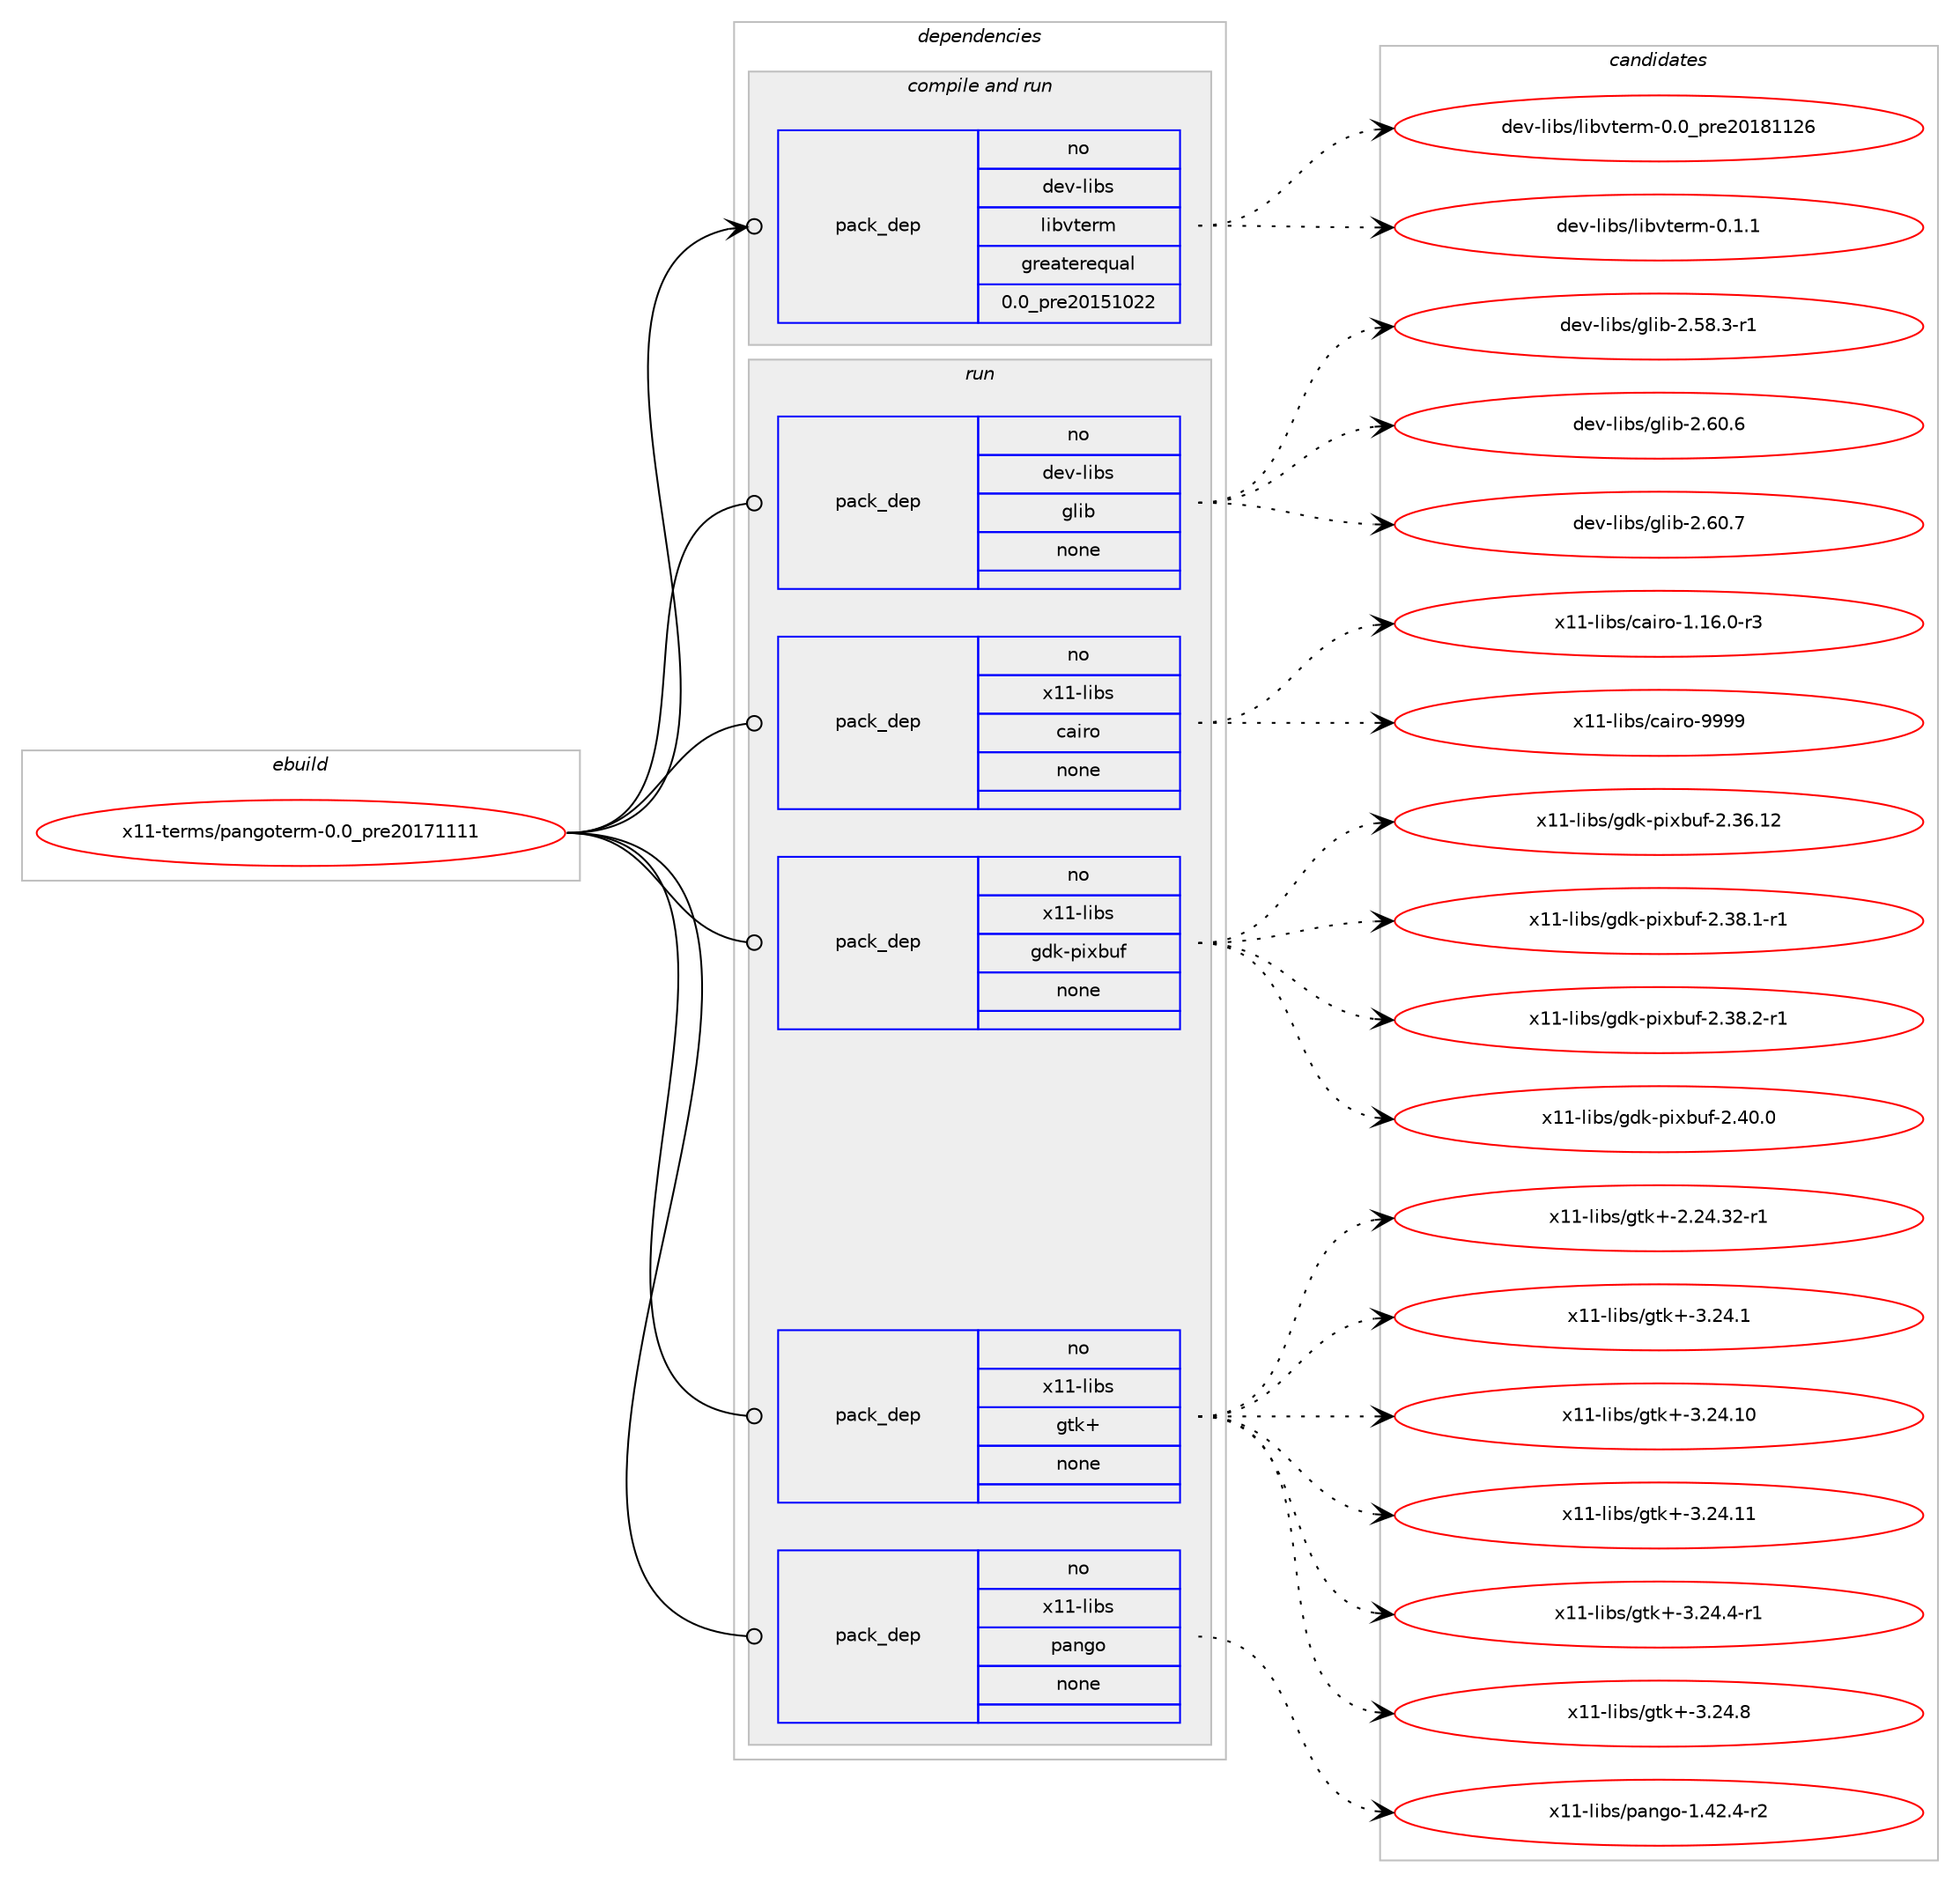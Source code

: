 digraph prolog {

# *************
# Graph options
# *************

newrank=true;
concentrate=true;
compound=true;
graph [rankdir=LR,fontname=Helvetica,fontsize=10,ranksep=1.5];#, ranksep=2.5, nodesep=0.2];
edge  [arrowhead=vee];
node  [fontname=Helvetica,fontsize=10];

# **********
# The ebuild
# **********

subgraph cluster_leftcol {
color=gray;
rank=same;
label=<<i>ebuild</i>>;
id [label="x11-terms/pangoterm-0.0_pre20171111", color=red, width=4, href="../x11-terms/pangoterm-0.0_pre20171111.svg"];
}

# ****************
# The dependencies
# ****************

subgraph cluster_midcol {
color=gray;
label=<<i>dependencies</i>>;
subgraph cluster_compile {
fillcolor="#eeeeee";
style=filled;
label=<<i>compile</i>>;
}
subgraph cluster_compileandrun {
fillcolor="#eeeeee";
style=filled;
label=<<i>compile and run</i>>;
subgraph pack687040 {
dependency924181 [label=<<TABLE BORDER="0" CELLBORDER="1" CELLSPACING="0" CELLPADDING="4" WIDTH="220"><TR><TD ROWSPAN="6" CELLPADDING="30">pack_dep</TD></TR><TR><TD WIDTH="110">no</TD></TR><TR><TD>dev-libs</TD></TR><TR><TD>libvterm</TD></TR><TR><TD>greaterequal</TD></TR><TR><TD>0.0_pre20151022</TD></TR></TABLE>>, shape=none, color=blue];
}
id:e -> dependency924181:w [weight=20,style="solid",arrowhead="odotvee"];
}
subgraph cluster_run {
fillcolor="#eeeeee";
style=filled;
label=<<i>run</i>>;
subgraph pack687041 {
dependency924182 [label=<<TABLE BORDER="0" CELLBORDER="1" CELLSPACING="0" CELLPADDING="4" WIDTH="220"><TR><TD ROWSPAN="6" CELLPADDING="30">pack_dep</TD></TR><TR><TD WIDTH="110">no</TD></TR><TR><TD>dev-libs</TD></TR><TR><TD>glib</TD></TR><TR><TD>none</TD></TR><TR><TD></TD></TR></TABLE>>, shape=none, color=blue];
}
id:e -> dependency924182:w [weight=20,style="solid",arrowhead="odot"];
subgraph pack687042 {
dependency924183 [label=<<TABLE BORDER="0" CELLBORDER="1" CELLSPACING="0" CELLPADDING="4" WIDTH="220"><TR><TD ROWSPAN="6" CELLPADDING="30">pack_dep</TD></TR><TR><TD WIDTH="110">no</TD></TR><TR><TD>x11-libs</TD></TR><TR><TD>cairo</TD></TR><TR><TD>none</TD></TR><TR><TD></TD></TR></TABLE>>, shape=none, color=blue];
}
id:e -> dependency924183:w [weight=20,style="solid",arrowhead="odot"];
subgraph pack687043 {
dependency924184 [label=<<TABLE BORDER="0" CELLBORDER="1" CELLSPACING="0" CELLPADDING="4" WIDTH="220"><TR><TD ROWSPAN="6" CELLPADDING="30">pack_dep</TD></TR><TR><TD WIDTH="110">no</TD></TR><TR><TD>x11-libs</TD></TR><TR><TD>gdk-pixbuf</TD></TR><TR><TD>none</TD></TR><TR><TD></TD></TR></TABLE>>, shape=none, color=blue];
}
id:e -> dependency924184:w [weight=20,style="solid",arrowhead="odot"];
subgraph pack687044 {
dependency924185 [label=<<TABLE BORDER="0" CELLBORDER="1" CELLSPACING="0" CELLPADDING="4" WIDTH="220"><TR><TD ROWSPAN="6" CELLPADDING="30">pack_dep</TD></TR><TR><TD WIDTH="110">no</TD></TR><TR><TD>x11-libs</TD></TR><TR><TD>gtk+</TD></TR><TR><TD>none</TD></TR><TR><TD></TD></TR></TABLE>>, shape=none, color=blue];
}
id:e -> dependency924185:w [weight=20,style="solid",arrowhead="odot"];
subgraph pack687045 {
dependency924186 [label=<<TABLE BORDER="0" CELLBORDER="1" CELLSPACING="0" CELLPADDING="4" WIDTH="220"><TR><TD ROWSPAN="6" CELLPADDING="30">pack_dep</TD></TR><TR><TD WIDTH="110">no</TD></TR><TR><TD>x11-libs</TD></TR><TR><TD>pango</TD></TR><TR><TD>none</TD></TR><TR><TD></TD></TR></TABLE>>, shape=none, color=blue];
}
id:e -> dependency924186:w [weight=20,style="solid",arrowhead="odot"];
}
}

# **************
# The candidates
# **************

subgraph cluster_choices {
rank=same;
color=gray;
label=<<i>candidates</i>>;

subgraph choice687040 {
color=black;
nodesep=1;
choice1001011184510810598115471081059811811610111410945484648951121141015048495649495054 [label="dev-libs/libvterm-0.0_pre20181126", color=red, width=4,href="../dev-libs/libvterm-0.0_pre20181126.svg"];
choice10010111845108105981154710810598118116101114109454846494649 [label="dev-libs/libvterm-0.1.1", color=red, width=4,href="../dev-libs/libvterm-0.1.1.svg"];
dependency924181:e -> choice1001011184510810598115471081059811811610111410945484648951121141015048495649495054:w [style=dotted,weight="100"];
dependency924181:e -> choice10010111845108105981154710810598118116101114109454846494649:w [style=dotted,weight="100"];
}
subgraph choice687041 {
color=black;
nodesep=1;
choice10010111845108105981154710310810598455046535646514511449 [label="dev-libs/glib-2.58.3-r1", color=red, width=4,href="../dev-libs/glib-2.58.3-r1.svg"];
choice1001011184510810598115471031081059845504654484654 [label="dev-libs/glib-2.60.6", color=red, width=4,href="../dev-libs/glib-2.60.6.svg"];
choice1001011184510810598115471031081059845504654484655 [label="dev-libs/glib-2.60.7", color=red, width=4,href="../dev-libs/glib-2.60.7.svg"];
dependency924182:e -> choice10010111845108105981154710310810598455046535646514511449:w [style=dotted,weight="100"];
dependency924182:e -> choice1001011184510810598115471031081059845504654484654:w [style=dotted,weight="100"];
dependency924182:e -> choice1001011184510810598115471031081059845504654484655:w [style=dotted,weight="100"];
}
subgraph choice687042 {
color=black;
nodesep=1;
choice12049494510810598115479997105114111454946495446484511451 [label="x11-libs/cairo-1.16.0-r3", color=red, width=4,href="../x11-libs/cairo-1.16.0-r3.svg"];
choice120494945108105981154799971051141114557575757 [label="x11-libs/cairo-9999", color=red, width=4,href="../x11-libs/cairo-9999.svg"];
dependency924183:e -> choice12049494510810598115479997105114111454946495446484511451:w [style=dotted,weight="100"];
dependency924183:e -> choice120494945108105981154799971051141114557575757:w [style=dotted,weight="100"];
}
subgraph choice687043 {
color=black;
nodesep=1;
choice120494945108105981154710310010745112105120981171024550465154464950 [label="x11-libs/gdk-pixbuf-2.36.12", color=red, width=4,href="../x11-libs/gdk-pixbuf-2.36.12.svg"];
choice12049494510810598115471031001074511210512098117102455046515646494511449 [label="x11-libs/gdk-pixbuf-2.38.1-r1", color=red, width=4,href="../x11-libs/gdk-pixbuf-2.38.1-r1.svg"];
choice12049494510810598115471031001074511210512098117102455046515646504511449 [label="x11-libs/gdk-pixbuf-2.38.2-r1", color=red, width=4,href="../x11-libs/gdk-pixbuf-2.38.2-r1.svg"];
choice1204949451081059811547103100107451121051209811710245504652484648 [label="x11-libs/gdk-pixbuf-2.40.0", color=red, width=4,href="../x11-libs/gdk-pixbuf-2.40.0.svg"];
dependency924184:e -> choice120494945108105981154710310010745112105120981171024550465154464950:w [style=dotted,weight="100"];
dependency924184:e -> choice12049494510810598115471031001074511210512098117102455046515646494511449:w [style=dotted,weight="100"];
dependency924184:e -> choice12049494510810598115471031001074511210512098117102455046515646504511449:w [style=dotted,weight="100"];
dependency924184:e -> choice1204949451081059811547103100107451121051209811710245504652484648:w [style=dotted,weight="100"];
}
subgraph choice687044 {
color=black;
nodesep=1;
choice12049494510810598115471031161074345504650524651504511449 [label="x11-libs/gtk+-2.24.32-r1", color=red, width=4,href="../x11-libs/gtk+-2.24.32-r1.svg"];
choice12049494510810598115471031161074345514650524649 [label="x11-libs/gtk+-3.24.1", color=red, width=4,href="../x11-libs/gtk+-3.24.1.svg"];
choice1204949451081059811547103116107434551465052464948 [label="x11-libs/gtk+-3.24.10", color=red, width=4,href="../x11-libs/gtk+-3.24.10.svg"];
choice1204949451081059811547103116107434551465052464949 [label="x11-libs/gtk+-3.24.11", color=red, width=4,href="../x11-libs/gtk+-3.24.11.svg"];
choice120494945108105981154710311610743455146505246524511449 [label="x11-libs/gtk+-3.24.4-r1", color=red, width=4,href="../x11-libs/gtk+-3.24.4-r1.svg"];
choice12049494510810598115471031161074345514650524656 [label="x11-libs/gtk+-3.24.8", color=red, width=4,href="../x11-libs/gtk+-3.24.8.svg"];
dependency924185:e -> choice12049494510810598115471031161074345504650524651504511449:w [style=dotted,weight="100"];
dependency924185:e -> choice12049494510810598115471031161074345514650524649:w [style=dotted,weight="100"];
dependency924185:e -> choice1204949451081059811547103116107434551465052464948:w [style=dotted,weight="100"];
dependency924185:e -> choice1204949451081059811547103116107434551465052464949:w [style=dotted,weight="100"];
dependency924185:e -> choice120494945108105981154710311610743455146505246524511449:w [style=dotted,weight="100"];
dependency924185:e -> choice12049494510810598115471031161074345514650524656:w [style=dotted,weight="100"];
}
subgraph choice687045 {
color=black;
nodesep=1;
choice120494945108105981154711297110103111454946525046524511450 [label="x11-libs/pango-1.42.4-r2", color=red, width=4,href="../x11-libs/pango-1.42.4-r2.svg"];
dependency924186:e -> choice120494945108105981154711297110103111454946525046524511450:w [style=dotted,weight="100"];
}
}

}
